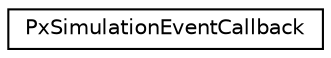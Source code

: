 digraph "Graphical Class Hierarchy"
{
  edge [fontname="Helvetica",fontsize="10",labelfontname="Helvetica",labelfontsize="10"];
  node [fontname="Helvetica",fontsize="10",shape=record];
  rankdir="LR";
  Node0 [label="PxSimulationEventCallback",height=0.2,width=0.4,color="black", fillcolor="white", style="filled",URL="$classPxSimulationEventCallback.html",tooltip="An interface class that the user can implement in order to receive simulation events. "];
}
